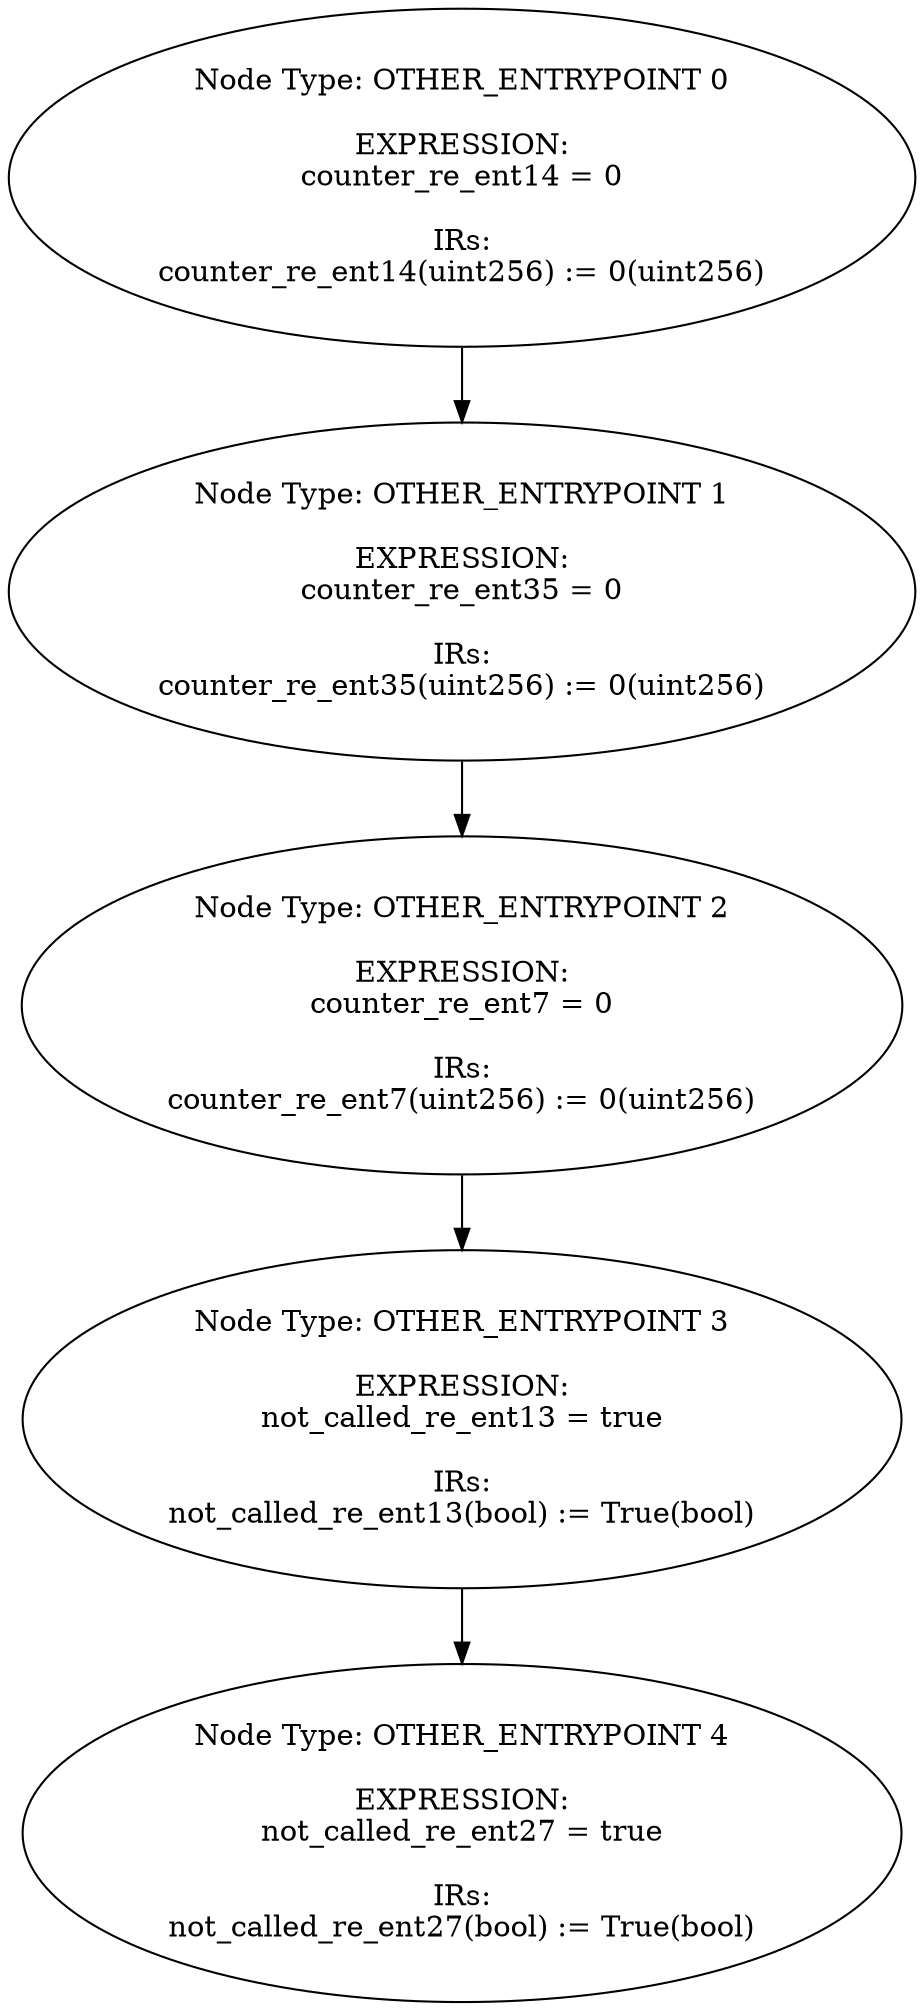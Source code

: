 digraph{
0[label="Node Type: OTHER_ENTRYPOINT 0

EXPRESSION:
counter_re_ent14 = 0

IRs:
counter_re_ent14(uint256) := 0(uint256)"];
0->1;
1[label="Node Type: OTHER_ENTRYPOINT 1

EXPRESSION:
counter_re_ent35 = 0

IRs:
counter_re_ent35(uint256) := 0(uint256)"];
1->2;
2[label="Node Type: OTHER_ENTRYPOINT 2

EXPRESSION:
counter_re_ent7 = 0

IRs:
counter_re_ent7(uint256) := 0(uint256)"];
2->3;
3[label="Node Type: OTHER_ENTRYPOINT 3

EXPRESSION:
not_called_re_ent13 = true

IRs:
not_called_re_ent13(bool) := True(bool)"];
3->4;
4[label="Node Type: OTHER_ENTRYPOINT 4

EXPRESSION:
not_called_re_ent27 = true

IRs:
not_called_re_ent27(bool) := True(bool)"];
}
